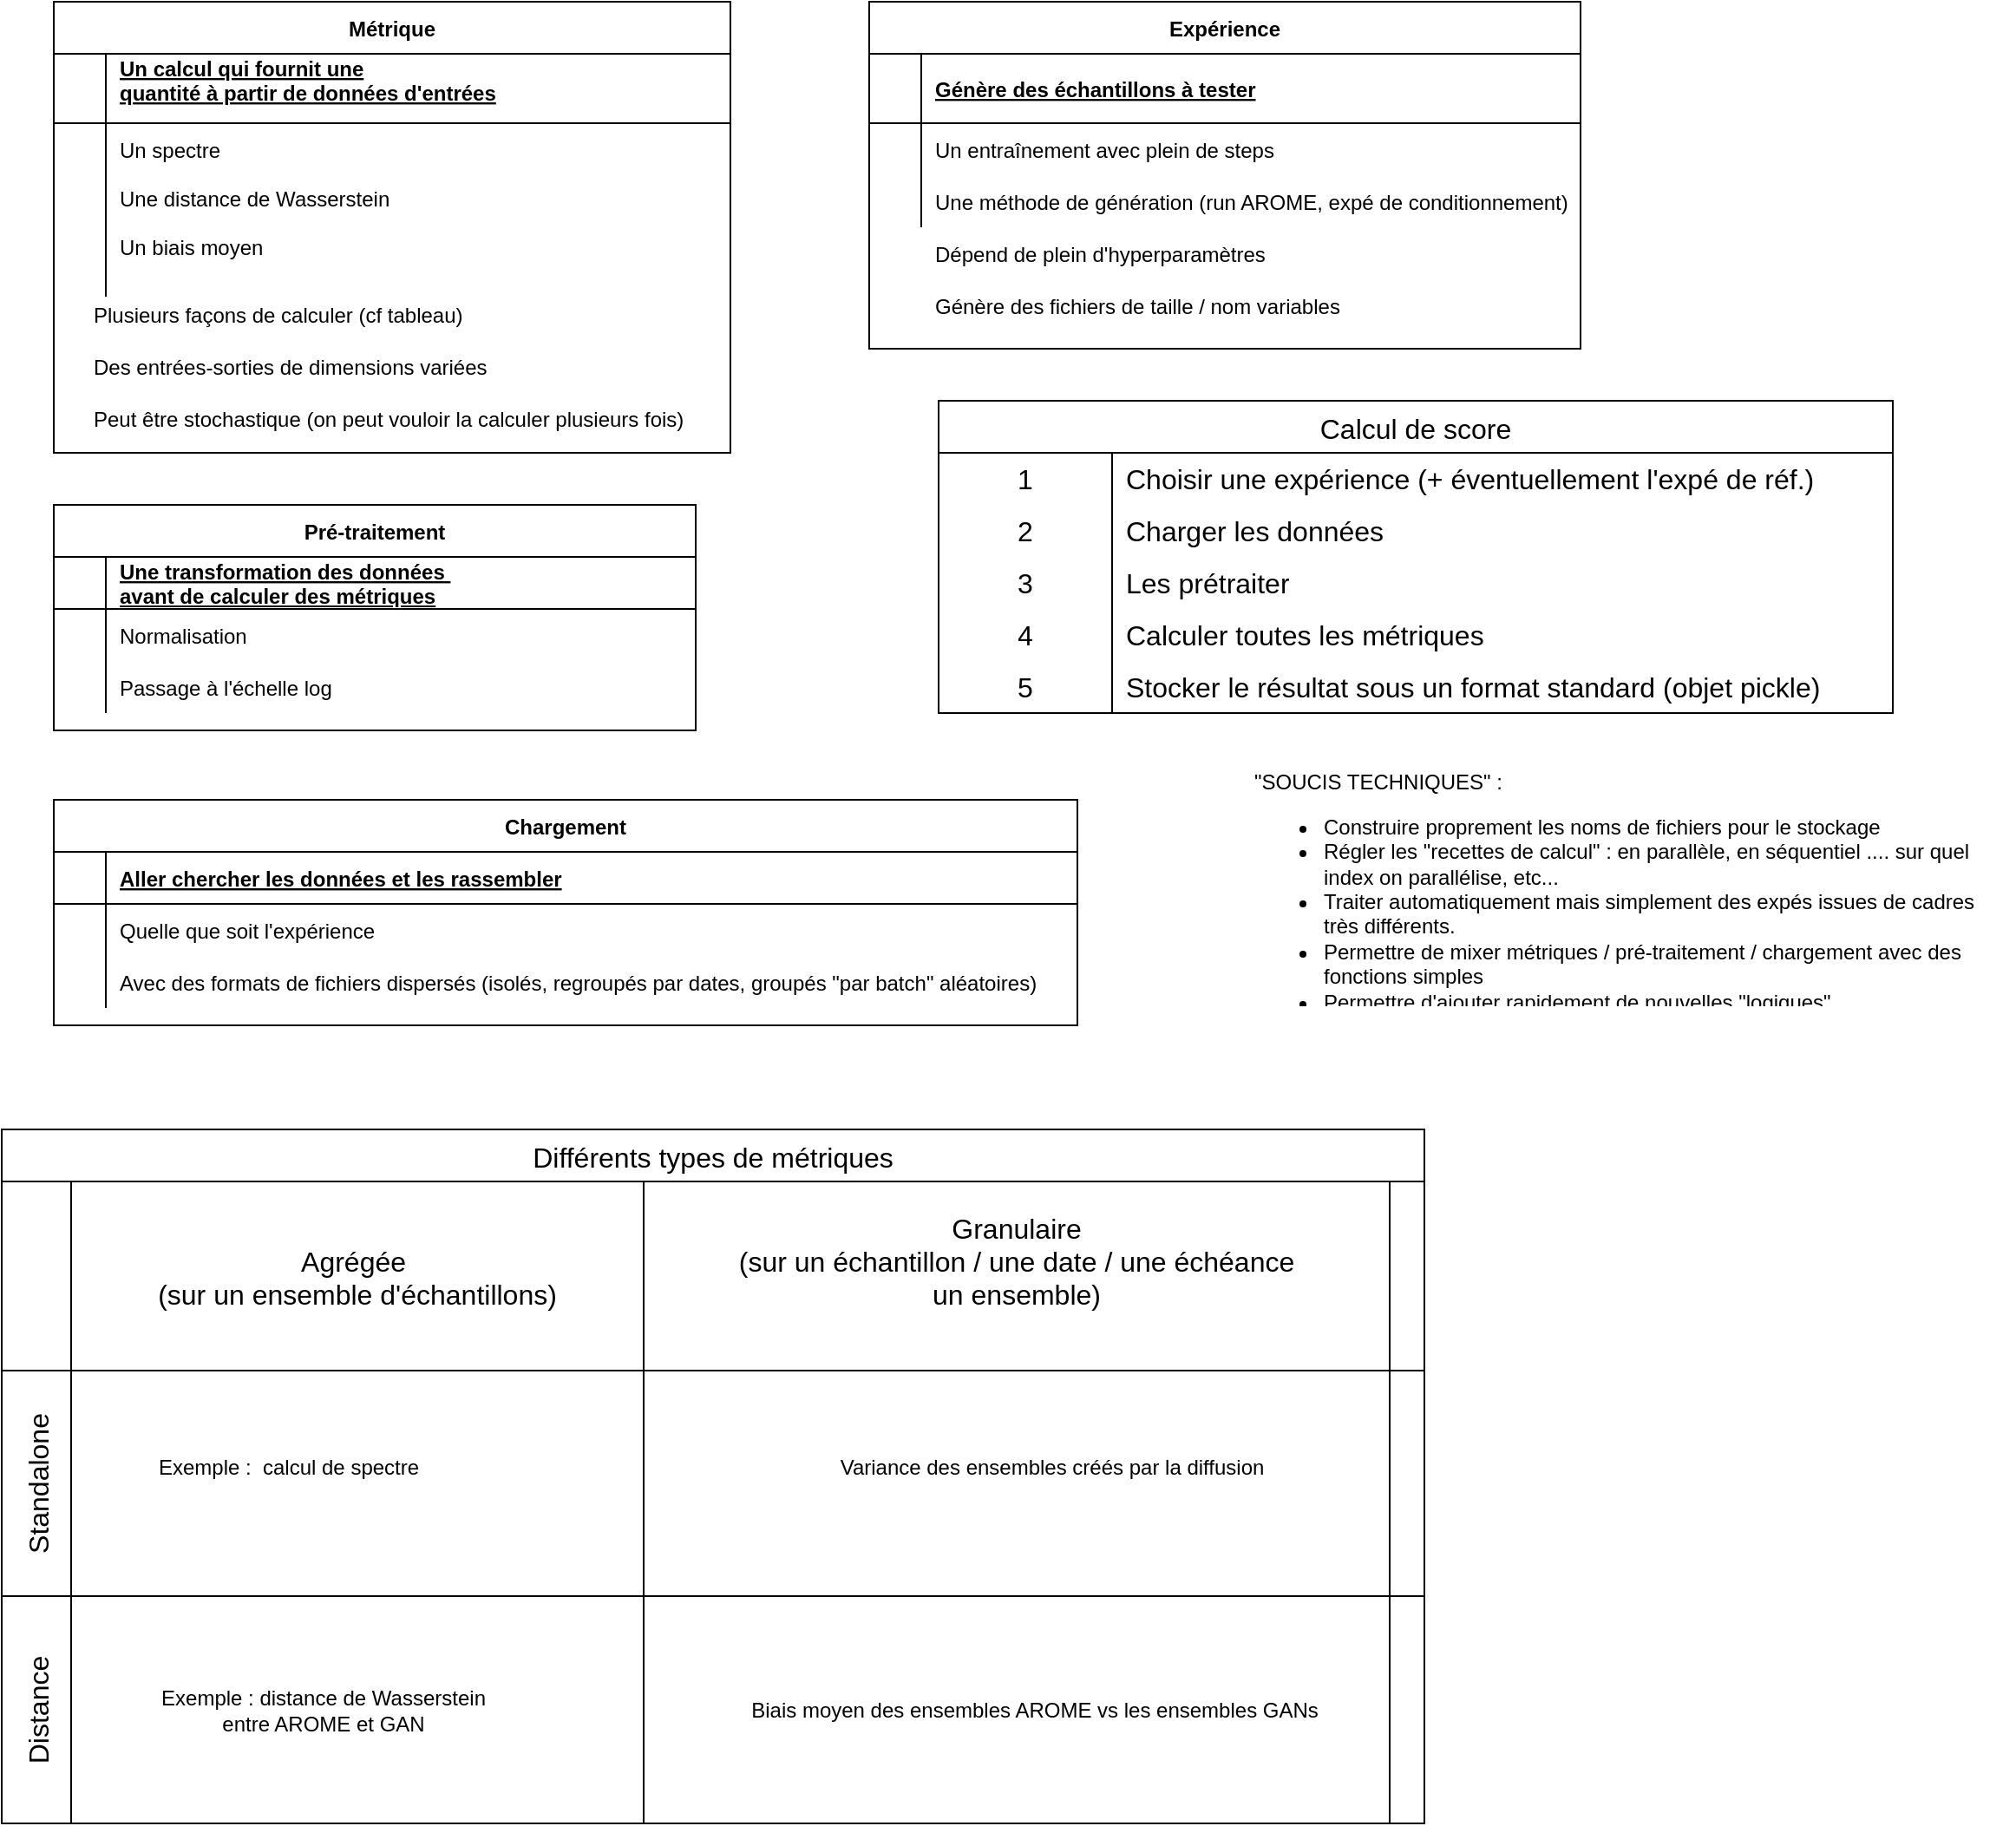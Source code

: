 <mxfile version="22.1.5" type="github">
  <diagram id="R2lEEEUBdFMjLlhIrx00" name="Page-1">
    <mxGraphModel dx="1752" dy="519" grid="1" gridSize="10" guides="1" tooltips="1" connect="1" arrows="1" fold="1" page="1" pageScale="1" pageWidth="850" pageHeight="1100" math="0" shadow="0" extFonts="Permanent Marker^https://fonts.googleapis.com/css?family=Permanent+Marker">
      <root>
        <mxCell id="0" />
        <mxCell id="1" parent="0" />
        <mxCell id="C-vyLk0tnHw3VtMMgP7b-13" value="Pré-traitement" style="shape=table;startSize=30;container=1;collapsible=1;childLayout=tableLayout;fixedRows=1;rowLines=0;fontStyle=1;align=center;resizeLast=1;" parent="1" vertex="1">
          <mxGeometry x="10" y="300" width="370" height="130" as="geometry" />
        </mxCell>
        <mxCell id="C-vyLk0tnHw3VtMMgP7b-14" value="" style="shape=partialRectangle;collapsible=0;dropTarget=0;pointerEvents=0;fillColor=none;points=[[0,0.5],[1,0.5]];portConstraint=eastwest;top=0;left=0;right=0;bottom=1;" parent="C-vyLk0tnHw3VtMMgP7b-13" vertex="1">
          <mxGeometry y="30" width="370" height="30" as="geometry" />
        </mxCell>
        <mxCell id="C-vyLk0tnHw3VtMMgP7b-15" value="" style="shape=partialRectangle;overflow=hidden;connectable=0;fillColor=none;top=0;left=0;bottom=0;right=0;fontStyle=1;" parent="C-vyLk0tnHw3VtMMgP7b-14" vertex="1">
          <mxGeometry width="30" height="30" as="geometry">
            <mxRectangle width="30" height="30" as="alternateBounds" />
          </mxGeometry>
        </mxCell>
        <mxCell id="C-vyLk0tnHw3VtMMgP7b-16" value="Une transformation des données &#xa;avant de calculer des métriques" style="shape=partialRectangle;overflow=hidden;connectable=0;fillColor=none;top=0;left=0;bottom=0;right=0;align=left;spacingLeft=6;fontStyle=5;" parent="C-vyLk0tnHw3VtMMgP7b-14" vertex="1">
          <mxGeometry x="30" width="340" height="30" as="geometry">
            <mxRectangle width="340" height="30" as="alternateBounds" />
          </mxGeometry>
        </mxCell>
        <mxCell id="C-vyLk0tnHw3VtMMgP7b-17" value="" style="shape=partialRectangle;collapsible=0;dropTarget=0;pointerEvents=0;fillColor=none;points=[[0,0.5],[1,0.5]];portConstraint=eastwest;top=0;left=0;right=0;bottom=0;" parent="C-vyLk0tnHw3VtMMgP7b-13" vertex="1">
          <mxGeometry y="60" width="370" height="30" as="geometry" />
        </mxCell>
        <mxCell id="C-vyLk0tnHw3VtMMgP7b-18" value="" style="shape=partialRectangle;overflow=hidden;connectable=0;fillColor=none;top=0;left=0;bottom=0;right=0;" parent="C-vyLk0tnHw3VtMMgP7b-17" vertex="1">
          <mxGeometry width="30" height="30" as="geometry">
            <mxRectangle width="30" height="30" as="alternateBounds" />
          </mxGeometry>
        </mxCell>
        <mxCell id="C-vyLk0tnHw3VtMMgP7b-19" value="Normalisation" style="shape=partialRectangle;overflow=hidden;connectable=0;fillColor=none;top=0;left=0;bottom=0;right=0;align=left;spacingLeft=6;" parent="C-vyLk0tnHw3VtMMgP7b-17" vertex="1">
          <mxGeometry x="30" width="340" height="30" as="geometry">
            <mxRectangle width="340" height="30" as="alternateBounds" />
          </mxGeometry>
        </mxCell>
        <mxCell id="C-vyLk0tnHw3VtMMgP7b-20" value="" style="shape=partialRectangle;collapsible=0;dropTarget=0;pointerEvents=0;fillColor=none;points=[[0,0.5],[1,0.5]];portConstraint=eastwest;top=0;left=0;right=0;bottom=0;" parent="C-vyLk0tnHw3VtMMgP7b-13" vertex="1">
          <mxGeometry y="90" width="370" height="30" as="geometry" />
        </mxCell>
        <mxCell id="C-vyLk0tnHw3VtMMgP7b-21" value="" style="shape=partialRectangle;overflow=hidden;connectable=0;fillColor=none;top=0;left=0;bottom=0;right=0;" parent="C-vyLk0tnHw3VtMMgP7b-20" vertex="1">
          <mxGeometry width="30" height="30" as="geometry">
            <mxRectangle width="30" height="30" as="alternateBounds" />
          </mxGeometry>
        </mxCell>
        <mxCell id="C-vyLk0tnHw3VtMMgP7b-22" value="Passage à l&#39;échelle log" style="shape=partialRectangle;overflow=hidden;connectable=0;fillColor=none;top=0;left=0;bottom=0;right=0;align=left;spacingLeft=6;" parent="C-vyLk0tnHw3VtMMgP7b-20" vertex="1">
          <mxGeometry x="30" width="340" height="30" as="geometry">
            <mxRectangle width="340" height="30" as="alternateBounds" />
          </mxGeometry>
        </mxCell>
        <mxCell id="C-vyLk0tnHw3VtMMgP7b-23" value="Métrique" style="shape=table;startSize=30;container=1;collapsible=1;childLayout=tableLayout;fixedRows=1;rowLines=0;fontStyle=1;align=center;resizeLast=1;" parent="1" vertex="1">
          <mxGeometry x="10" y="10" width="390" height="260" as="geometry" />
        </mxCell>
        <mxCell id="C-vyLk0tnHw3VtMMgP7b-24" value="" style="shape=partialRectangle;collapsible=0;dropTarget=0;pointerEvents=0;fillColor=none;points=[[0,0.5],[1,0.5]];portConstraint=eastwest;top=0;left=0;right=0;bottom=1;" parent="C-vyLk0tnHw3VtMMgP7b-23" vertex="1">
          <mxGeometry y="30" width="390" height="40" as="geometry" />
        </mxCell>
        <mxCell id="C-vyLk0tnHw3VtMMgP7b-25" value="" style="shape=partialRectangle;overflow=hidden;connectable=0;fillColor=none;top=0;left=0;bottom=0;right=0;fontStyle=1;" parent="C-vyLk0tnHw3VtMMgP7b-24" vertex="1">
          <mxGeometry width="30" height="40" as="geometry">
            <mxRectangle width="30" height="40" as="alternateBounds" />
          </mxGeometry>
        </mxCell>
        <mxCell id="C-vyLk0tnHw3VtMMgP7b-26" value="Un calcul qui fournit une &#xa;quantité à partir de données d&#39;entrées&#xa;&#xa;" style="shape=partialRectangle;overflow=hidden;connectable=0;fillColor=none;top=0;left=0;bottom=0;right=0;align=left;spacingLeft=6;fontStyle=5;" parent="C-vyLk0tnHw3VtMMgP7b-24" vertex="1">
          <mxGeometry x="30" width="360" height="40" as="geometry">
            <mxRectangle width="360" height="40" as="alternateBounds" />
          </mxGeometry>
        </mxCell>
        <mxCell id="C-vyLk0tnHw3VtMMgP7b-27" value="" style="shape=partialRectangle;collapsible=0;dropTarget=0;pointerEvents=0;fillColor=none;points=[[0,0.5],[1,0.5]];portConstraint=eastwest;top=0;left=0;right=0;bottom=0;" parent="C-vyLk0tnHw3VtMMgP7b-23" vertex="1">
          <mxGeometry y="70" width="390" height="100" as="geometry" />
        </mxCell>
        <mxCell id="C-vyLk0tnHw3VtMMgP7b-28" value="" style="shape=partialRectangle;overflow=hidden;connectable=0;fillColor=none;top=0;left=0;bottom=0;right=0;" parent="C-vyLk0tnHw3VtMMgP7b-27" vertex="1">
          <mxGeometry width="30" height="100" as="geometry">
            <mxRectangle width="30" height="100" as="alternateBounds" />
          </mxGeometry>
        </mxCell>
        <mxCell id="C-vyLk0tnHw3VtMMgP7b-29" value="Un spectre&#xa;&#xa;Une distance de Wasserstein&#xa;&#xa;Un biais moyen&#xa;" style="shape=partialRectangle;overflow=hidden;connectable=0;fillColor=none;top=0;left=0;bottom=0;right=0;align=left;spacingLeft=6;" parent="C-vyLk0tnHw3VtMMgP7b-27" vertex="1">
          <mxGeometry x="30" width="360" height="100" as="geometry">
            <mxRectangle width="360" height="100" as="alternateBounds" />
          </mxGeometry>
        </mxCell>
        <mxCell id="Dty2nUIaQpJQFnj-gWar-9" value="Plusieurs façons de calculer (cf tableau)" style="shape=partialRectangle;overflow=hidden;connectable=0;fillColor=none;top=0;left=0;bottom=0;right=0;align=left;spacingLeft=6;" vertex="1" parent="1">
          <mxGeometry x="25" y="180" width="340" height="20" as="geometry">
            <mxRectangle width="340" height="20" as="alternateBounds" />
          </mxGeometry>
        </mxCell>
        <mxCell id="Dty2nUIaQpJQFnj-gWar-10" value="" style="group" vertex="1" connectable="0" parent="1">
          <mxGeometry x="480" y="10" width="410" height="200" as="geometry" />
        </mxCell>
        <mxCell id="C-vyLk0tnHw3VtMMgP7b-2" value="Expérience" style="shape=table;startSize=30;container=1;collapsible=1;childLayout=tableLayout;fixedRows=1;rowLines=0;fontStyle=1;align=center;resizeLast=1;" parent="Dty2nUIaQpJQFnj-gWar-10" vertex="1">
          <mxGeometry width="410" height="200" as="geometry" />
        </mxCell>
        <mxCell id="C-vyLk0tnHw3VtMMgP7b-3" value="" style="shape=partialRectangle;collapsible=0;dropTarget=0;pointerEvents=0;fillColor=none;points=[[0,0.5],[1,0.5]];portConstraint=eastwest;top=0;left=0;right=0;bottom=1;" parent="C-vyLk0tnHw3VtMMgP7b-2" vertex="1">
          <mxGeometry y="30" width="410" height="40" as="geometry" />
        </mxCell>
        <mxCell id="C-vyLk0tnHw3VtMMgP7b-4" value="" style="shape=partialRectangle;overflow=hidden;connectable=0;fillColor=none;top=0;left=0;bottom=0;right=0;fontStyle=1;" parent="C-vyLk0tnHw3VtMMgP7b-3" vertex="1">
          <mxGeometry width="30" height="40" as="geometry">
            <mxRectangle width="30" height="40" as="alternateBounds" />
          </mxGeometry>
        </mxCell>
        <mxCell id="C-vyLk0tnHw3VtMMgP7b-5" value="Génère des échantillons à tester" style="shape=partialRectangle;overflow=hidden;connectable=0;fillColor=none;top=0;left=0;bottom=0;right=0;align=left;spacingLeft=6;fontStyle=5;" parent="C-vyLk0tnHw3VtMMgP7b-3" vertex="1">
          <mxGeometry x="30" width="380" height="40" as="geometry">
            <mxRectangle width="380" height="40" as="alternateBounds" />
          </mxGeometry>
        </mxCell>
        <mxCell id="C-vyLk0tnHw3VtMMgP7b-6" value="" style="shape=partialRectangle;collapsible=0;dropTarget=0;pointerEvents=0;fillColor=none;points=[[0,0.5],[1,0.5]];portConstraint=eastwest;top=0;left=0;right=0;bottom=0;" parent="C-vyLk0tnHw3VtMMgP7b-2" vertex="1">
          <mxGeometry y="70" width="410" height="30" as="geometry" />
        </mxCell>
        <mxCell id="C-vyLk0tnHw3VtMMgP7b-7" value="" style="shape=partialRectangle;overflow=hidden;connectable=0;fillColor=none;top=0;left=0;bottom=0;right=0;" parent="C-vyLk0tnHw3VtMMgP7b-6" vertex="1">
          <mxGeometry width="30" height="30" as="geometry">
            <mxRectangle width="30" height="30" as="alternateBounds" />
          </mxGeometry>
        </mxCell>
        <mxCell id="C-vyLk0tnHw3VtMMgP7b-8" value="Un entraînement avec plein de steps" style="shape=partialRectangle;overflow=hidden;connectable=0;fillColor=none;top=0;left=0;bottom=0;right=0;align=left;spacingLeft=6;" parent="C-vyLk0tnHw3VtMMgP7b-6" vertex="1">
          <mxGeometry x="30" width="380" height="30" as="geometry">
            <mxRectangle width="380" height="30" as="alternateBounds" />
          </mxGeometry>
        </mxCell>
        <mxCell id="C-vyLk0tnHw3VtMMgP7b-9" value="" style="shape=partialRectangle;collapsible=0;dropTarget=0;pointerEvents=0;fillColor=none;points=[[0,0.5],[1,0.5]];portConstraint=eastwest;top=0;left=0;right=0;bottom=0;" parent="C-vyLk0tnHw3VtMMgP7b-2" vertex="1">
          <mxGeometry y="100" width="410" height="30" as="geometry" />
        </mxCell>
        <mxCell id="C-vyLk0tnHw3VtMMgP7b-10" value="" style="shape=partialRectangle;overflow=hidden;connectable=0;fillColor=none;top=0;left=0;bottom=0;right=0;" parent="C-vyLk0tnHw3VtMMgP7b-9" vertex="1">
          <mxGeometry width="30" height="30" as="geometry">
            <mxRectangle width="30" height="30" as="alternateBounds" />
          </mxGeometry>
        </mxCell>
        <mxCell id="C-vyLk0tnHw3VtMMgP7b-11" value="Une méthode de génération (run AROME, expé de conditionnement)" style="shape=partialRectangle;overflow=hidden;connectable=0;fillColor=none;top=0;left=0;bottom=0;right=0;align=left;spacingLeft=6;" parent="C-vyLk0tnHw3VtMMgP7b-9" vertex="1">
          <mxGeometry x="30" width="380" height="30" as="geometry">
            <mxRectangle width="380" height="30" as="alternateBounds" />
          </mxGeometry>
        </mxCell>
        <mxCell id="Dty2nUIaQpJQFnj-gWar-5" value="Dépend de plein d&#39;hyperparamètres" style="shape=partialRectangle;overflow=hidden;connectable=0;fillColor=none;top=0;left=0;bottom=0;right=0;align=left;spacingLeft=6;" vertex="1" parent="Dty2nUIaQpJQFnj-gWar-10">
          <mxGeometry x="30" y="130" width="220" height="30" as="geometry">
            <mxRectangle width="220" height="30" as="alternateBounds" />
          </mxGeometry>
        </mxCell>
        <mxCell id="Dty2nUIaQpJQFnj-gWar-13" value="Génère des fichiers de taille / nom variables" style="shape=partialRectangle;overflow=hidden;connectable=0;fillColor=none;top=0;left=0;bottom=0;right=0;align=left;spacingLeft=6;" vertex="1" parent="Dty2nUIaQpJQFnj-gWar-10">
          <mxGeometry x="30" y="160" width="260" height="30" as="geometry">
            <mxRectangle width="220" height="30" as="alternateBounds" />
          </mxGeometry>
        </mxCell>
        <mxCell id="Dty2nUIaQpJQFnj-gWar-12" value="Des entrées-sorties de dimensions variées" style="shape=partialRectangle;overflow=hidden;connectable=0;fillColor=none;top=0;left=0;bottom=0;right=0;align=left;spacingLeft=6;" vertex="1" parent="1">
          <mxGeometry x="25" y="210" width="340" height="20" as="geometry">
            <mxRectangle width="340" height="20" as="alternateBounds" />
          </mxGeometry>
        </mxCell>
        <mxCell id="Dty2nUIaQpJQFnj-gWar-14" value="Chargement" style="shape=table;startSize=30;container=1;collapsible=1;childLayout=tableLayout;fixedRows=1;rowLines=0;fontStyle=1;align=center;resizeLast=1;" vertex="1" parent="1">
          <mxGeometry x="10" y="470" width="590" height="130" as="geometry" />
        </mxCell>
        <mxCell id="Dty2nUIaQpJQFnj-gWar-15" value="" style="shape=partialRectangle;collapsible=0;dropTarget=0;pointerEvents=0;fillColor=none;points=[[0,0.5],[1,0.5]];portConstraint=eastwest;top=0;left=0;right=0;bottom=1;" vertex="1" parent="Dty2nUIaQpJQFnj-gWar-14">
          <mxGeometry y="30" width="590" height="30" as="geometry" />
        </mxCell>
        <mxCell id="Dty2nUIaQpJQFnj-gWar-16" value="" style="shape=partialRectangle;overflow=hidden;connectable=0;fillColor=none;top=0;left=0;bottom=0;right=0;fontStyle=1;" vertex="1" parent="Dty2nUIaQpJQFnj-gWar-15">
          <mxGeometry width="30" height="30" as="geometry">
            <mxRectangle width="30" height="30" as="alternateBounds" />
          </mxGeometry>
        </mxCell>
        <mxCell id="Dty2nUIaQpJQFnj-gWar-17" value="Aller chercher les données et les rassembler" style="shape=partialRectangle;overflow=hidden;connectable=0;fillColor=none;top=0;left=0;bottom=0;right=0;align=left;spacingLeft=6;fontStyle=5;" vertex="1" parent="Dty2nUIaQpJQFnj-gWar-15">
          <mxGeometry x="30" width="560" height="30" as="geometry">
            <mxRectangle width="560" height="30" as="alternateBounds" />
          </mxGeometry>
        </mxCell>
        <mxCell id="Dty2nUIaQpJQFnj-gWar-18" value="" style="shape=partialRectangle;collapsible=0;dropTarget=0;pointerEvents=0;fillColor=none;points=[[0,0.5],[1,0.5]];portConstraint=eastwest;top=0;left=0;right=0;bottom=0;" vertex="1" parent="Dty2nUIaQpJQFnj-gWar-14">
          <mxGeometry y="60" width="590" height="30" as="geometry" />
        </mxCell>
        <mxCell id="Dty2nUIaQpJQFnj-gWar-19" value="" style="shape=partialRectangle;overflow=hidden;connectable=0;fillColor=none;top=0;left=0;bottom=0;right=0;" vertex="1" parent="Dty2nUIaQpJQFnj-gWar-18">
          <mxGeometry width="30" height="30" as="geometry">
            <mxRectangle width="30" height="30" as="alternateBounds" />
          </mxGeometry>
        </mxCell>
        <mxCell id="Dty2nUIaQpJQFnj-gWar-20" value="Quelle que soit l&#39;expérience" style="shape=partialRectangle;overflow=hidden;connectable=0;fillColor=none;top=0;left=0;bottom=0;right=0;align=left;spacingLeft=6;" vertex="1" parent="Dty2nUIaQpJQFnj-gWar-18">
          <mxGeometry x="30" width="560" height="30" as="geometry">
            <mxRectangle width="560" height="30" as="alternateBounds" />
          </mxGeometry>
        </mxCell>
        <mxCell id="Dty2nUIaQpJQFnj-gWar-21" value="" style="shape=partialRectangle;collapsible=0;dropTarget=0;pointerEvents=0;fillColor=none;points=[[0,0.5],[1,0.5]];portConstraint=eastwest;top=0;left=0;right=0;bottom=0;" vertex="1" parent="Dty2nUIaQpJQFnj-gWar-14">
          <mxGeometry y="90" width="590" height="30" as="geometry" />
        </mxCell>
        <mxCell id="Dty2nUIaQpJQFnj-gWar-22" value="" style="shape=partialRectangle;overflow=hidden;connectable=0;fillColor=none;top=0;left=0;bottom=0;right=0;" vertex="1" parent="Dty2nUIaQpJQFnj-gWar-21">
          <mxGeometry width="30" height="30" as="geometry">
            <mxRectangle width="30" height="30" as="alternateBounds" />
          </mxGeometry>
        </mxCell>
        <mxCell id="Dty2nUIaQpJQFnj-gWar-23" value="Avec des formats de fichiers dispersés (isolés, regroupés par dates, groupés &quot;par batch&quot; aléatoires)" style="shape=partialRectangle;overflow=hidden;connectable=0;fillColor=none;top=0;left=0;bottom=0;right=0;align=left;spacingLeft=6;" vertex="1" parent="Dty2nUIaQpJQFnj-gWar-21">
          <mxGeometry x="30" width="560" height="30" as="geometry">
            <mxRectangle width="560" height="30" as="alternateBounds" />
          </mxGeometry>
        </mxCell>
        <mxCell id="Dty2nUIaQpJQFnj-gWar-24" value="Peut être stochastique (on peut vouloir la calculer plusieurs fois)" style="shape=partialRectangle;overflow=hidden;connectable=0;fillColor=none;top=0;left=0;bottom=0;right=0;align=left;spacingLeft=6;" vertex="1" parent="1">
          <mxGeometry x="25" y="240" width="355" height="20" as="geometry">
            <mxRectangle width="340" height="20" as="alternateBounds" />
          </mxGeometry>
        </mxCell>
        <mxCell id="Dty2nUIaQpJQFnj-gWar-51" value="Différents types de métriques" style="shape=table;childLayout=tableLayout;startSize=30;collapsible=0;recursiveResize=0;expand=0;fontSize=16;" vertex="1" parent="1">
          <mxGeometry x="-20" y="660" width="820" height="400" as="geometry" />
        </mxCell>
        <mxCell id="Dty2nUIaQpJQFnj-gWar-52" value="" style="shape=tableRow;horizontal=0;swimlaneHead=0;swimlaneBody=0;top=0;left=0;strokeColor=inherit;bottom=0;right=0;dropTarget=0;fontStyle=0;fillColor=none;points=[[0,0.5],[1,0.5]];portConstraint=eastwest;startSize=40;collapsible=0;recursiveResize=0;expand=0;fontSize=16;" vertex="1" parent="Dty2nUIaQpJQFnj-gWar-51">
          <mxGeometry y="30" width="820" height="109" as="geometry" />
        </mxCell>
        <mxCell id="Dty2nUIaQpJQFnj-gWar-53" value="Agrégée &#xa;(sur un ensemble d&#39;échantillons)" style="swimlane;swimlaneHead=0;swimlaneBody=0;fontStyle=0;strokeColor=inherit;connectable=0;fillColor=none;startSize=120;collapsible=0;recursiveResize=0;expand=0;fontSize=16;" vertex="1" parent="Dty2nUIaQpJQFnj-gWar-52">
          <mxGeometry x="40" width="330" height="109" as="geometry">
            <mxRectangle width="330" height="109" as="alternateBounds" />
          </mxGeometry>
        </mxCell>
        <mxCell id="Dty2nUIaQpJQFnj-gWar-54" value="Granulaire&#xa;(sur un échantillon / une date / une échéance&#xa;un ensemble)&#xa;" style="swimlane;swimlaneHead=0;swimlaneBody=0;fontStyle=0;strokeColor=inherit;connectable=0;fillColor=none;startSize=120;collapsible=0;recursiveResize=0;expand=0;fontSize=16;" vertex="1" parent="Dty2nUIaQpJQFnj-gWar-52">
          <mxGeometry x="370" width="430" height="109" as="geometry">
            <mxRectangle width="430" height="109" as="alternateBounds" />
          </mxGeometry>
        </mxCell>
        <mxCell id="Dty2nUIaQpJQFnj-gWar-55" value="" style="swimlane;swimlaneHead=0;swimlaneBody=0;fontStyle=0;strokeColor=inherit;connectable=0;fillColor=none;startSize=120;collapsible=0;recursiveResize=0;expand=0;fontSize=16;" vertex="1" parent="Dty2nUIaQpJQFnj-gWar-52">
          <mxGeometry x="800" width="20" height="109" as="geometry">
            <mxRectangle width="20" height="109" as="alternateBounds" />
          </mxGeometry>
        </mxCell>
        <mxCell id="Dty2nUIaQpJQFnj-gWar-56" value="Standalone" style="shape=tableRow;horizontal=0;swimlaneHead=0;swimlaneBody=0;top=0;left=0;strokeColor=inherit;bottom=0;right=0;dropTarget=0;fontStyle=0;fillColor=none;points=[[0,0.5],[1,0.5]];portConstraint=eastwest;startSize=40;collapsible=0;recursiveResize=0;expand=0;fontSize=16;" vertex="1" parent="Dty2nUIaQpJQFnj-gWar-51">
          <mxGeometry y="139" width="820" height="130" as="geometry" />
        </mxCell>
        <mxCell id="Dty2nUIaQpJQFnj-gWar-57" value="" style="swimlane;swimlaneHead=0;swimlaneBody=0;fontStyle=0;connectable=0;strokeColor=inherit;fillColor=none;startSize=0;collapsible=0;recursiveResize=0;expand=0;fontSize=16;" vertex="1" parent="Dty2nUIaQpJQFnj-gWar-56">
          <mxGeometry x="40" width="330" height="130" as="geometry">
            <mxRectangle width="330" height="130" as="alternateBounds" />
          </mxGeometry>
        </mxCell>
        <mxCell id="Dty2nUIaQpJQFnj-gWar-64" value="Exemple :&amp;nbsp; calcul de spectre" style="text;html=1;align=center;verticalAlign=middle;resizable=0;points=[];autosize=1;strokeColor=none;fillColor=none;" vertex="1" parent="Dty2nUIaQpJQFnj-gWar-57">
          <mxGeometry x="40" y="41" width="170" height="30" as="geometry" />
        </mxCell>
        <mxCell id="Dty2nUIaQpJQFnj-gWar-58" value="" style="swimlane;swimlaneHead=0;swimlaneBody=0;fontStyle=0;connectable=0;strokeColor=inherit;fillColor=none;startSize=0;collapsible=0;recursiveResize=0;expand=0;fontSize=16;" vertex="1" parent="Dty2nUIaQpJQFnj-gWar-56">
          <mxGeometry x="370" width="430" height="130" as="geometry">
            <mxRectangle width="430" height="130" as="alternateBounds" />
          </mxGeometry>
        </mxCell>
        <mxCell id="Dty2nUIaQpJQFnj-gWar-67" value="Variance des ensembles créés par la diffusion" style="text;html=1;align=center;verticalAlign=middle;resizable=0;points=[];autosize=1;strokeColor=none;fillColor=none;" vertex="1" parent="Dty2nUIaQpJQFnj-gWar-58">
          <mxGeometry x="100" y="41" width="270" height="30" as="geometry" />
        </mxCell>
        <mxCell id="Dty2nUIaQpJQFnj-gWar-59" value="" style="swimlane;swimlaneHead=0;swimlaneBody=0;fontStyle=0;connectable=0;strokeColor=inherit;fillColor=none;startSize=0;collapsible=0;recursiveResize=0;expand=0;fontSize=16;" vertex="1" parent="Dty2nUIaQpJQFnj-gWar-56">
          <mxGeometry x="800" width="20" height="130" as="geometry">
            <mxRectangle width="20" height="130" as="alternateBounds" />
          </mxGeometry>
        </mxCell>
        <mxCell id="Dty2nUIaQpJQFnj-gWar-60" value="Distance" style="shape=tableRow;horizontal=0;swimlaneHead=0;swimlaneBody=0;top=0;left=0;strokeColor=inherit;bottom=0;right=0;dropTarget=0;fontStyle=0;fillColor=none;points=[[0,0.5],[1,0.5]];portConstraint=eastwest;startSize=40;collapsible=0;recursiveResize=0;expand=0;fontSize=16;" vertex="1" parent="Dty2nUIaQpJQFnj-gWar-51">
          <mxGeometry y="269" width="820" height="131" as="geometry" />
        </mxCell>
        <mxCell id="Dty2nUIaQpJQFnj-gWar-61" value="" style="swimlane;swimlaneHead=0;swimlaneBody=0;fontStyle=0;connectable=0;strokeColor=inherit;fillColor=none;startSize=0;collapsible=0;recursiveResize=0;expand=0;fontSize=16;" vertex="1" parent="Dty2nUIaQpJQFnj-gWar-60">
          <mxGeometry x="40" width="330" height="131" as="geometry">
            <mxRectangle width="330" height="131" as="alternateBounds" />
          </mxGeometry>
        </mxCell>
        <mxCell id="Dty2nUIaQpJQFnj-gWar-66" value="&lt;div&gt;Exemple : distance de Wasserstein&lt;/div&gt;entre AROME et GAN" style="text;html=1;align=center;verticalAlign=middle;resizable=0;points=[];autosize=1;strokeColor=none;fillColor=none;" vertex="1" parent="Dty2nUIaQpJQFnj-gWar-61">
          <mxGeometry x="40" y="45.5" width="210" height="40" as="geometry" />
        </mxCell>
        <mxCell id="Dty2nUIaQpJQFnj-gWar-62" value="" style="swimlane;swimlaneHead=0;swimlaneBody=0;fontStyle=0;connectable=0;strokeColor=inherit;fillColor=none;startSize=0;collapsible=0;recursiveResize=0;expand=0;fontSize=16;" vertex="1" parent="Dty2nUIaQpJQFnj-gWar-60">
          <mxGeometry x="370" width="430" height="131" as="geometry">
            <mxRectangle width="430" height="131" as="alternateBounds" />
          </mxGeometry>
        </mxCell>
        <mxCell id="Dty2nUIaQpJQFnj-gWar-68" value="Biais moyen des ensembles AROME vs les ensembles GANs" style="text;html=1;align=center;verticalAlign=middle;resizable=0;points=[];autosize=1;strokeColor=none;fillColor=none;" vertex="1" parent="Dty2nUIaQpJQFnj-gWar-62">
          <mxGeometry x="50" y="50.5" width="350" height="30" as="geometry" />
        </mxCell>
        <mxCell id="Dty2nUIaQpJQFnj-gWar-63" value="" style="swimlane;swimlaneHead=0;swimlaneBody=0;fontStyle=0;connectable=0;strokeColor=inherit;fillColor=none;startSize=0;collapsible=0;recursiveResize=0;expand=0;fontSize=16;" vertex="1" parent="Dty2nUIaQpJQFnj-gWar-60">
          <mxGeometry x="800" width="20" height="131" as="geometry">
            <mxRectangle width="20" height="131" as="alternateBounds" />
          </mxGeometry>
        </mxCell>
        <mxCell id="Dty2nUIaQpJQFnj-gWar-70" value="Calcul de score" style="shape=table;startSize=30;container=1;collapsible=0;childLayout=tableLayout;fixedRows=1;rowLines=0;fontStyle=0;strokeColor=default;fontSize=16;" vertex="1" parent="1">
          <mxGeometry x="520" y="240" width="550" height="180" as="geometry" />
        </mxCell>
        <mxCell id="Dty2nUIaQpJQFnj-gWar-71" value="" style="shape=tableRow;horizontal=0;startSize=0;swimlaneHead=0;swimlaneBody=0;top=0;left=0;bottom=0;right=0;collapsible=0;dropTarget=0;fillColor=none;points=[[0,0.5],[1,0.5]];portConstraint=eastwest;strokeColor=inherit;fontSize=16;" vertex="1" parent="Dty2nUIaQpJQFnj-gWar-70">
          <mxGeometry y="30" width="550" height="30" as="geometry" />
        </mxCell>
        <mxCell id="Dty2nUIaQpJQFnj-gWar-72" value="1" style="shape=partialRectangle;html=1;whiteSpace=wrap;connectable=0;fillColor=none;top=0;left=0;bottom=0;right=0;overflow=hidden;pointerEvents=1;strokeColor=inherit;fontSize=16;" vertex="1" parent="Dty2nUIaQpJQFnj-gWar-71">
          <mxGeometry width="100" height="30" as="geometry">
            <mxRectangle width="100" height="30" as="alternateBounds" />
          </mxGeometry>
        </mxCell>
        <mxCell id="Dty2nUIaQpJQFnj-gWar-73" value="Choisir une expérience (+ éventuellement l&#39;expé de réf.)" style="shape=partialRectangle;html=1;whiteSpace=wrap;connectable=0;fillColor=none;top=0;left=0;bottom=0;right=0;align=left;spacingLeft=6;overflow=hidden;strokeColor=inherit;fontSize=16;" vertex="1" parent="Dty2nUIaQpJQFnj-gWar-71">
          <mxGeometry x="100" width="450" height="30" as="geometry">
            <mxRectangle width="450" height="30" as="alternateBounds" />
          </mxGeometry>
        </mxCell>
        <mxCell id="Dty2nUIaQpJQFnj-gWar-74" value="" style="shape=tableRow;horizontal=0;startSize=0;swimlaneHead=0;swimlaneBody=0;top=0;left=0;bottom=0;right=0;collapsible=0;dropTarget=0;fillColor=none;points=[[0,0.5],[1,0.5]];portConstraint=eastwest;strokeColor=inherit;fontSize=16;" vertex="1" parent="Dty2nUIaQpJQFnj-gWar-70">
          <mxGeometry y="60" width="550" height="30" as="geometry" />
        </mxCell>
        <mxCell id="Dty2nUIaQpJQFnj-gWar-75" value="2" style="shape=partialRectangle;html=1;whiteSpace=wrap;connectable=0;fillColor=none;top=0;left=0;bottom=0;right=0;overflow=hidden;strokeColor=inherit;fontSize=16;" vertex="1" parent="Dty2nUIaQpJQFnj-gWar-74">
          <mxGeometry width="100" height="30" as="geometry">
            <mxRectangle width="100" height="30" as="alternateBounds" />
          </mxGeometry>
        </mxCell>
        <mxCell id="Dty2nUIaQpJQFnj-gWar-76" value="Charger les données" style="shape=partialRectangle;html=1;whiteSpace=wrap;connectable=0;fillColor=none;top=0;left=0;bottom=0;right=0;align=left;spacingLeft=6;overflow=hidden;strokeColor=inherit;fontSize=16;" vertex="1" parent="Dty2nUIaQpJQFnj-gWar-74">
          <mxGeometry x="100" width="450" height="30" as="geometry">
            <mxRectangle width="450" height="30" as="alternateBounds" />
          </mxGeometry>
        </mxCell>
        <mxCell id="Dty2nUIaQpJQFnj-gWar-77" value="" style="shape=tableRow;horizontal=0;startSize=0;swimlaneHead=0;swimlaneBody=0;top=0;left=0;bottom=0;right=0;collapsible=0;dropTarget=0;fillColor=none;points=[[0,0.5],[1,0.5]];portConstraint=eastwest;strokeColor=inherit;fontSize=16;" vertex="1" parent="Dty2nUIaQpJQFnj-gWar-70">
          <mxGeometry y="90" width="550" height="30" as="geometry" />
        </mxCell>
        <mxCell id="Dty2nUIaQpJQFnj-gWar-78" value="3" style="shape=partialRectangle;html=1;whiteSpace=wrap;connectable=0;fillColor=none;top=0;left=0;bottom=0;right=0;overflow=hidden;strokeColor=inherit;fontSize=16;" vertex="1" parent="Dty2nUIaQpJQFnj-gWar-77">
          <mxGeometry width="100" height="30" as="geometry">
            <mxRectangle width="100" height="30" as="alternateBounds" />
          </mxGeometry>
        </mxCell>
        <mxCell id="Dty2nUIaQpJQFnj-gWar-79" value="Les prétraiter" style="shape=partialRectangle;html=1;whiteSpace=wrap;connectable=0;fillColor=none;top=0;left=0;bottom=0;right=0;align=left;spacingLeft=6;overflow=hidden;strokeColor=inherit;fontSize=16;" vertex="1" parent="Dty2nUIaQpJQFnj-gWar-77">
          <mxGeometry x="100" width="450" height="30" as="geometry">
            <mxRectangle width="450" height="30" as="alternateBounds" />
          </mxGeometry>
        </mxCell>
        <mxCell id="Dty2nUIaQpJQFnj-gWar-83" style="shape=tableRow;horizontal=0;startSize=0;swimlaneHead=0;swimlaneBody=0;top=0;left=0;bottom=0;right=0;collapsible=0;dropTarget=0;fillColor=none;points=[[0,0.5],[1,0.5]];portConstraint=eastwest;strokeColor=inherit;fontSize=16;" vertex="1" parent="Dty2nUIaQpJQFnj-gWar-70">
          <mxGeometry y="120" width="550" height="30" as="geometry" />
        </mxCell>
        <mxCell id="Dty2nUIaQpJQFnj-gWar-84" value="4" style="shape=partialRectangle;html=1;whiteSpace=wrap;connectable=0;fillColor=none;top=0;left=0;bottom=0;right=0;overflow=hidden;strokeColor=inherit;fontSize=16;" vertex="1" parent="Dty2nUIaQpJQFnj-gWar-83">
          <mxGeometry width="100" height="30" as="geometry">
            <mxRectangle width="100" height="30" as="alternateBounds" />
          </mxGeometry>
        </mxCell>
        <mxCell id="Dty2nUIaQpJQFnj-gWar-85" value="Calculer toutes les métriques" style="shape=partialRectangle;html=1;whiteSpace=wrap;connectable=0;fillColor=none;top=0;left=0;bottom=0;right=0;align=left;spacingLeft=6;overflow=hidden;strokeColor=inherit;fontSize=16;" vertex="1" parent="Dty2nUIaQpJQFnj-gWar-83">
          <mxGeometry x="100" width="450" height="30" as="geometry">
            <mxRectangle width="450" height="30" as="alternateBounds" />
          </mxGeometry>
        </mxCell>
        <mxCell id="Dty2nUIaQpJQFnj-gWar-80" style="shape=tableRow;horizontal=0;startSize=0;swimlaneHead=0;swimlaneBody=0;top=0;left=0;bottom=0;right=0;collapsible=0;dropTarget=0;fillColor=none;points=[[0,0.5],[1,0.5]];portConstraint=eastwest;strokeColor=inherit;fontSize=16;" vertex="1" parent="Dty2nUIaQpJQFnj-gWar-70">
          <mxGeometry y="150" width="550" height="30" as="geometry" />
        </mxCell>
        <mxCell id="Dty2nUIaQpJQFnj-gWar-81" value="5" style="shape=partialRectangle;html=1;whiteSpace=wrap;connectable=0;fillColor=none;top=0;left=0;bottom=0;right=0;overflow=hidden;strokeColor=inherit;fontSize=16;" vertex="1" parent="Dty2nUIaQpJQFnj-gWar-80">
          <mxGeometry width="100" height="30" as="geometry">
            <mxRectangle width="100" height="30" as="alternateBounds" />
          </mxGeometry>
        </mxCell>
        <mxCell id="Dty2nUIaQpJQFnj-gWar-82" value="Stocker le résultat sous un format standard (objet pickle)" style="shape=partialRectangle;html=1;whiteSpace=wrap;connectable=0;fillColor=none;top=0;left=0;bottom=0;right=0;align=left;spacingLeft=6;overflow=hidden;strokeColor=inherit;fontSize=16;" vertex="1" parent="Dty2nUIaQpJQFnj-gWar-80">
          <mxGeometry x="100" width="450" height="30" as="geometry">
            <mxRectangle width="450" height="30" as="alternateBounds" />
          </mxGeometry>
        </mxCell>
        <mxCell id="Dty2nUIaQpJQFnj-gWar-88" value="&quot;SOUCIS TECHNIQUES&quot; : &lt;br&gt;&lt;ul&gt;&lt;li&gt;Construire proprement les noms de fichiers pour le stockage&lt;br&gt;&lt;/li&gt;&lt;li&gt;Régler les &quot;recettes de calcul&quot; : en parallèle, en séquentiel .... sur quel index on parallélise, etc...&lt;br&gt;&lt;/li&gt;&lt;li&gt;Traiter automatiquement mais simplement des expés issues de cadres très différents.&lt;/li&gt;&lt;li&gt;Permettre de mixer métriques / pré-traitement / chargement avec des fonctions simples&lt;/li&gt;&lt;li&gt;Permettre d&#39;ajouter rapidement de nouvelles &quot;logiques&quot;&lt;br&gt;&lt;/li&gt;&lt;/ul&gt;" style="text;strokeColor=none;fillColor=none;html=1;whiteSpace=wrap;verticalAlign=middle;overflow=hidden;" vertex="1" parent="1">
          <mxGeometry x="700" y="450" width="440" height="140" as="geometry" />
        </mxCell>
      </root>
    </mxGraphModel>
  </diagram>
</mxfile>
